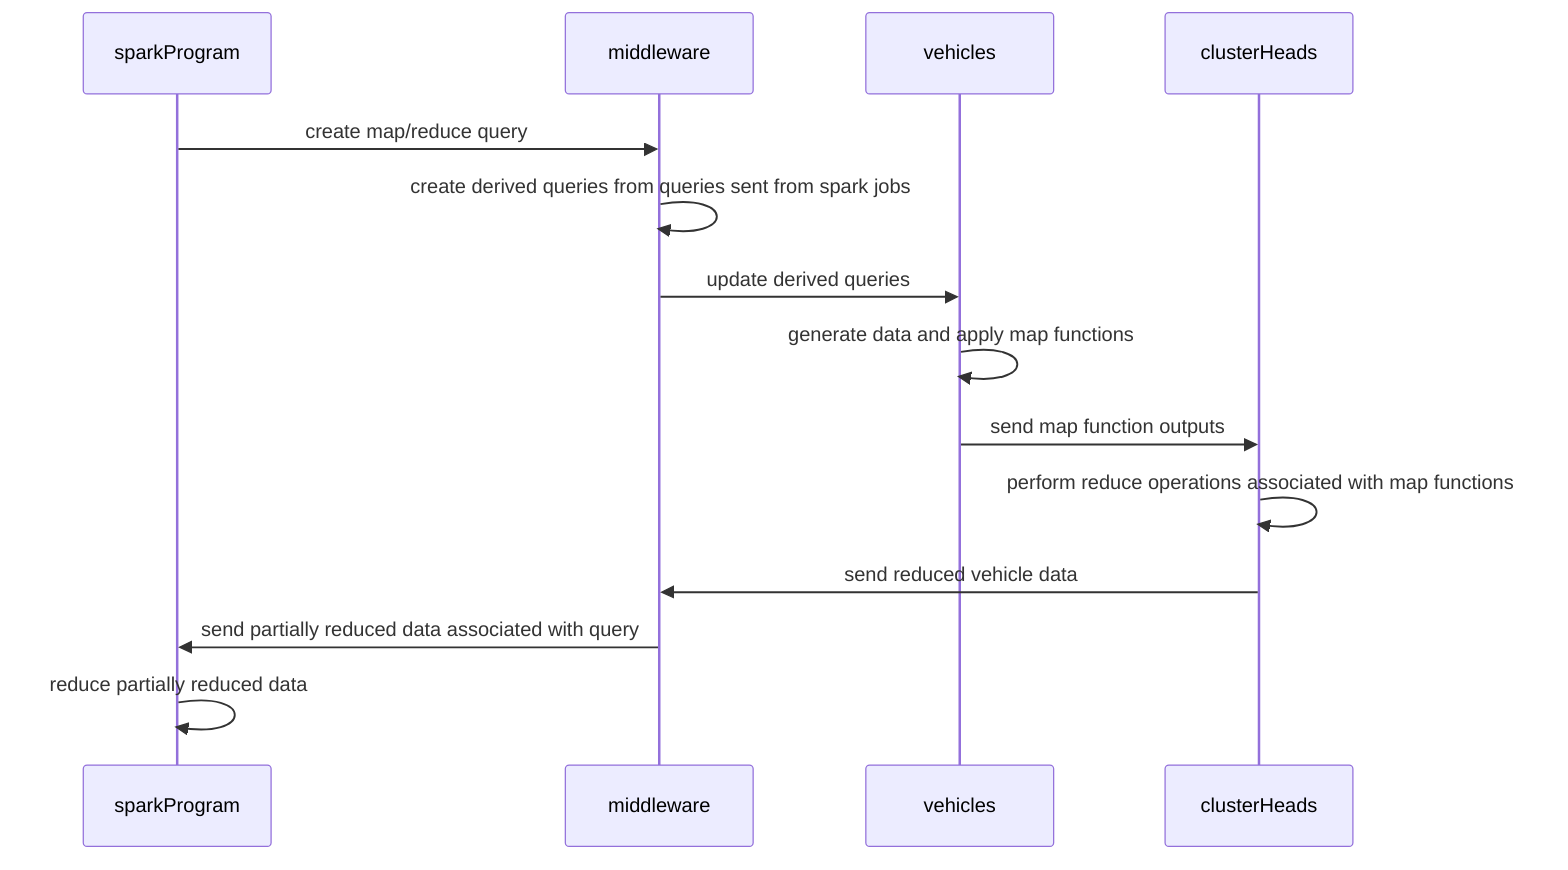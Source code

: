 sequenceDiagram
    sparkProgram->>middleware: create map/reduce query
    middleware->>middleware: create derived queries from queries sent from spark jobs
    middleware->>vehicles: update derived queries
    vehicles->>vehicles: generate data and apply map functions
    vehicles->>clusterHeads: send map function outputs
    clusterHeads->>clusterHeads: perform reduce operations associated with map functions
    clusterHeads->>middleware: send reduced vehicle data
    middleware->>sparkProgram: send partially reduced data associated with query
    sparkProgram->>sparkProgram: reduce partially reduced data